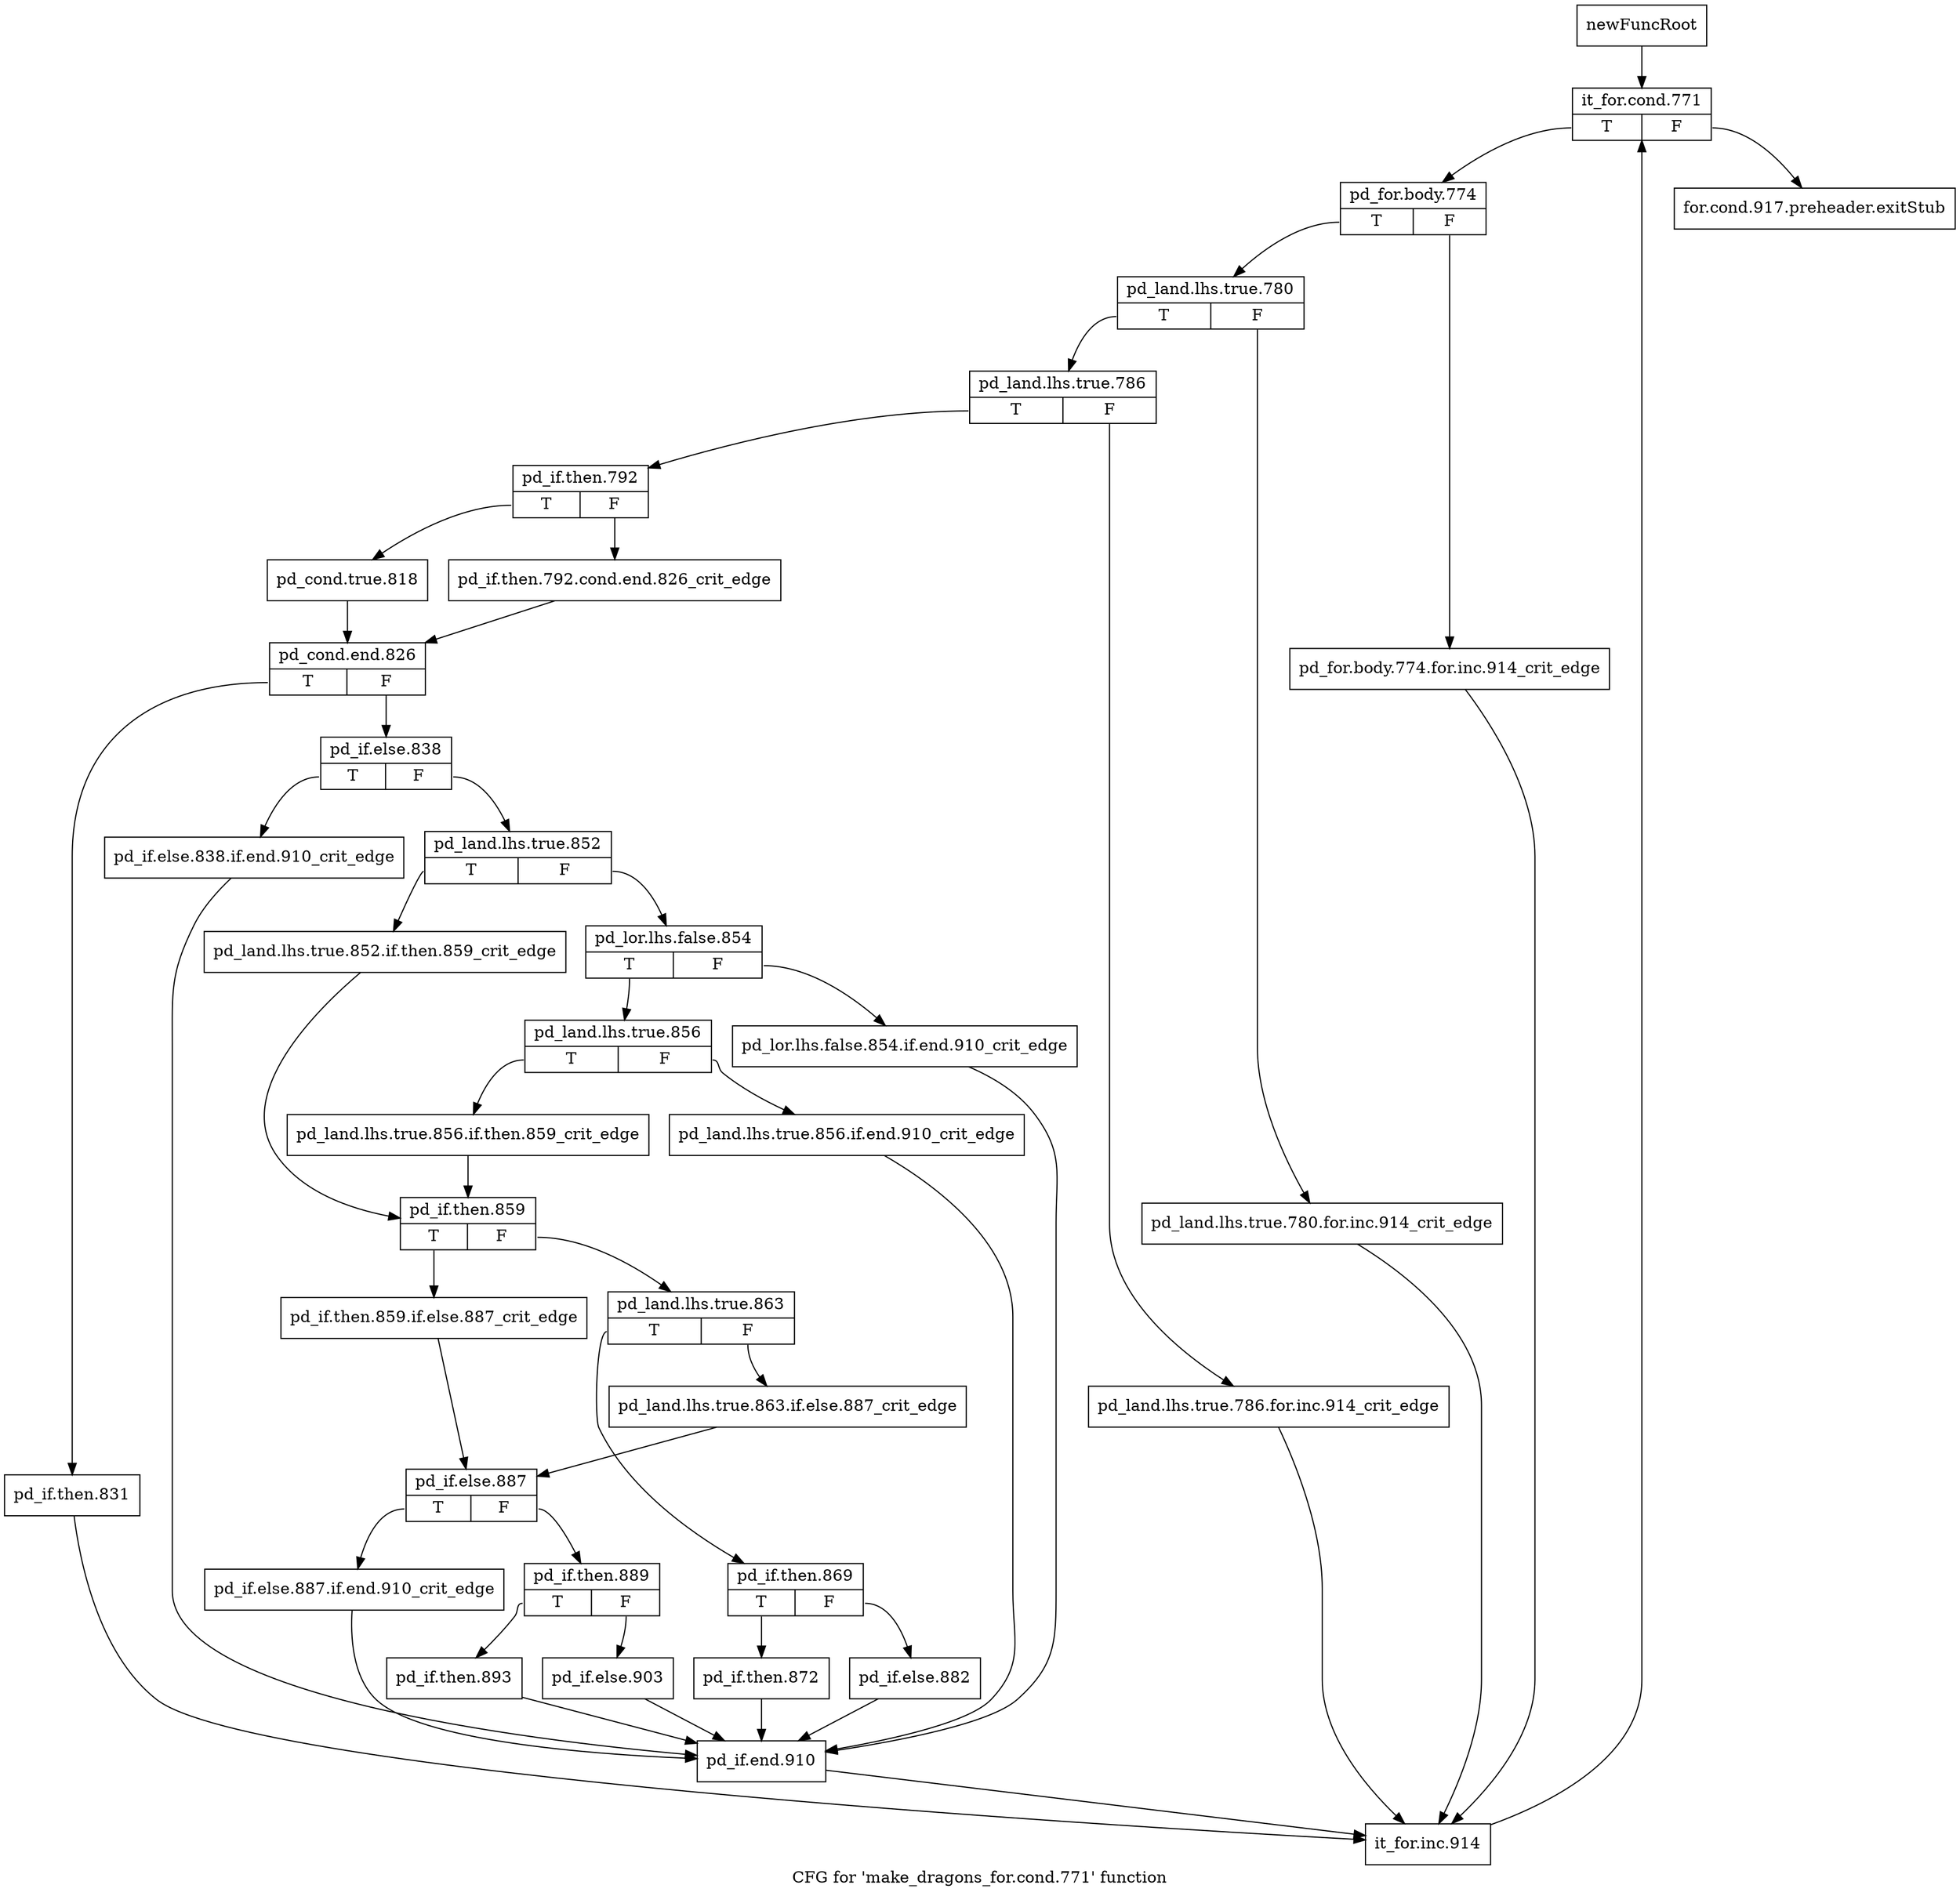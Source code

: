 digraph "CFG for 'make_dragons_for.cond.771' function" {
	label="CFG for 'make_dragons_for.cond.771' function";

	Node0x3eeadf0 [shape=record,label="{newFuncRoot}"];
	Node0x3eeadf0 -> Node0x3eeae90;
	Node0x3eeae40 [shape=record,label="{for.cond.917.preheader.exitStub}"];
	Node0x3eeae90 [shape=record,label="{it_for.cond.771|{<s0>T|<s1>F}}"];
	Node0x3eeae90:s0 -> Node0x3eeaee0;
	Node0x3eeae90:s1 -> Node0x3eeae40;
	Node0x3eeaee0 [shape=record,label="{pd_for.body.774|{<s0>T|<s1>F}}"];
	Node0x3eeaee0:s0 -> Node0x3eeaf80;
	Node0x3eeaee0:s1 -> Node0x3eeaf30;
	Node0x3eeaf30 [shape=record,label="{pd_for.body.774.for.inc.914_crit_edge}"];
	Node0x3eeaf30 -> Node0x3eeb930;
	Node0x3eeaf80 [shape=record,label="{pd_land.lhs.true.780|{<s0>T|<s1>F}}"];
	Node0x3eeaf80:s0 -> Node0x3eeb020;
	Node0x3eeaf80:s1 -> Node0x3eeafd0;
	Node0x3eeafd0 [shape=record,label="{pd_land.lhs.true.780.for.inc.914_crit_edge}"];
	Node0x3eeafd0 -> Node0x3eeb930;
	Node0x3eeb020 [shape=record,label="{pd_land.lhs.true.786|{<s0>T|<s1>F}}"];
	Node0x3eeb020:s0 -> Node0x3eeb0c0;
	Node0x3eeb020:s1 -> Node0x3eeb070;
	Node0x3eeb070 [shape=record,label="{pd_land.lhs.true.786.for.inc.914_crit_edge}"];
	Node0x3eeb070 -> Node0x3eeb930;
	Node0x3eeb0c0 [shape=record,label="{pd_if.then.792|{<s0>T|<s1>F}}"];
	Node0x3eeb0c0:s0 -> Node0x3eeb160;
	Node0x3eeb0c0:s1 -> Node0x3eeb110;
	Node0x3eeb110 [shape=record,label="{pd_if.then.792.cond.end.826_crit_edge}"];
	Node0x3eeb110 -> Node0x3eeb1b0;
	Node0x3eeb160 [shape=record,label="{pd_cond.true.818}"];
	Node0x3eeb160 -> Node0x3eeb1b0;
	Node0x3eeb1b0 [shape=record,label="{pd_cond.end.826|{<s0>T|<s1>F}}"];
	Node0x3eeb1b0:s0 -> Node0x3eeb8e0;
	Node0x3eeb1b0:s1 -> Node0x3eeb200;
	Node0x3eeb200 [shape=record,label="{pd_if.else.838|{<s0>T|<s1>F}}"];
	Node0x3eeb200:s0 -> Node0x3eeb840;
	Node0x3eeb200:s1 -> Node0x3eeb250;
	Node0x3eeb250 [shape=record,label="{pd_land.lhs.true.852|{<s0>T|<s1>F}}"];
	Node0x3eeb250:s0 -> Node0x3eeb430;
	Node0x3eeb250:s1 -> Node0x3eeb2a0;
	Node0x3eeb2a0 [shape=record,label="{pd_lor.lhs.false.854|{<s0>T|<s1>F}}"];
	Node0x3eeb2a0:s0 -> Node0x3eeb340;
	Node0x3eeb2a0:s1 -> Node0x3eeb2f0;
	Node0x3eeb2f0 [shape=record,label="{pd_lor.lhs.false.854.if.end.910_crit_edge}"];
	Node0x3eeb2f0 -> Node0x3eeb890;
	Node0x3eeb340 [shape=record,label="{pd_land.lhs.true.856|{<s0>T|<s1>F}}"];
	Node0x3eeb340:s0 -> Node0x3eeb3e0;
	Node0x3eeb340:s1 -> Node0x3eeb390;
	Node0x3eeb390 [shape=record,label="{pd_land.lhs.true.856.if.end.910_crit_edge}"];
	Node0x3eeb390 -> Node0x3eeb890;
	Node0x3eeb3e0 [shape=record,label="{pd_land.lhs.true.856.if.then.859_crit_edge}"];
	Node0x3eeb3e0 -> Node0x3eeb480;
	Node0x3eeb430 [shape=record,label="{pd_land.lhs.true.852.if.then.859_crit_edge}"];
	Node0x3eeb430 -> Node0x3eeb480;
	Node0x3eeb480 [shape=record,label="{pd_if.then.859|{<s0>T|<s1>F}}"];
	Node0x3eeb480:s0 -> Node0x3eeb660;
	Node0x3eeb480:s1 -> Node0x3eeb4d0;
	Node0x3eeb4d0 [shape=record,label="{pd_land.lhs.true.863|{<s0>T|<s1>F}}"];
	Node0x3eeb4d0:s0 -> Node0x3eeb570;
	Node0x3eeb4d0:s1 -> Node0x3eeb520;
	Node0x3eeb520 [shape=record,label="{pd_land.lhs.true.863.if.else.887_crit_edge}"];
	Node0x3eeb520 -> Node0x3eeb6b0;
	Node0x3eeb570 [shape=record,label="{pd_if.then.869|{<s0>T|<s1>F}}"];
	Node0x3eeb570:s0 -> Node0x3eeb610;
	Node0x3eeb570:s1 -> Node0x3eeb5c0;
	Node0x3eeb5c0 [shape=record,label="{pd_if.else.882}"];
	Node0x3eeb5c0 -> Node0x3eeb890;
	Node0x3eeb610 [shape=record,label="{pd_if.then.872}"];
	Node0x3eeb610 -> Node0x3eeb890;
	Node0x3eeb660 [shape=record,label="{pd_if.then.859.if.else.887_crit_edge}"];
	Node0x3eeb660 -> Node0x3eeb6b0;
	Node0x3eeb6b0 [shape=record,label="{pd_if.else.887|{<s0>T|<s1>F}}"];
	Node0x3eeb6b0:s0 -> Node0x3eeb7f0;
	Node0x3eeb6b0:s1 -> Node0x3eeb700;
	Node0x3eeb700 [shape=record,label="{pd_if.then.889|{<s0>T|<s1>F}}"];
	Node0x3eeb700:s0 -> Node0x3eeb7a0;
	Node0x3eeb700:s1 -> Node0x3eeb750;
	Node0x3eeb750 [shape=record,label="{pd_if.else.903}"];
	Node0x3eeb750 -> Node0x3eeb890;
	Node0x3eeb7a0 [shape=record,label="{pd_if.then.893}"];
	Node0x3eeb7a0 -> Node0x3eeb890;
	Node0x3eeb7f0 [shape=record,label="{pd_if.else.887.if.end.910_crit_edge}"];
	Node0x3eeb7f0 -> Node0x3eeb890;
	Node0x3eeb840 [shape=record,label="{pd_if.else.838.if.end.910_crit_edge}"];
	Node0x3eeb840 -> Node0x3eeb890;
	Node0x3eeb890 [shape=record,label="{pd_if.end.910}"];
	Node0x3eeb890 -> Node0x3eeb930;
	Node0x3eeb8e0 [shape=record,label="{pd_if.then.831}"];
	Node0x3eeb8e0 -> Node0x3eeb930;
	Node0x3eeb930 [shape=record,label="{it_for.inc.914}"];
	Node0x3eeb930 -> Node0x3eeae90;
}
